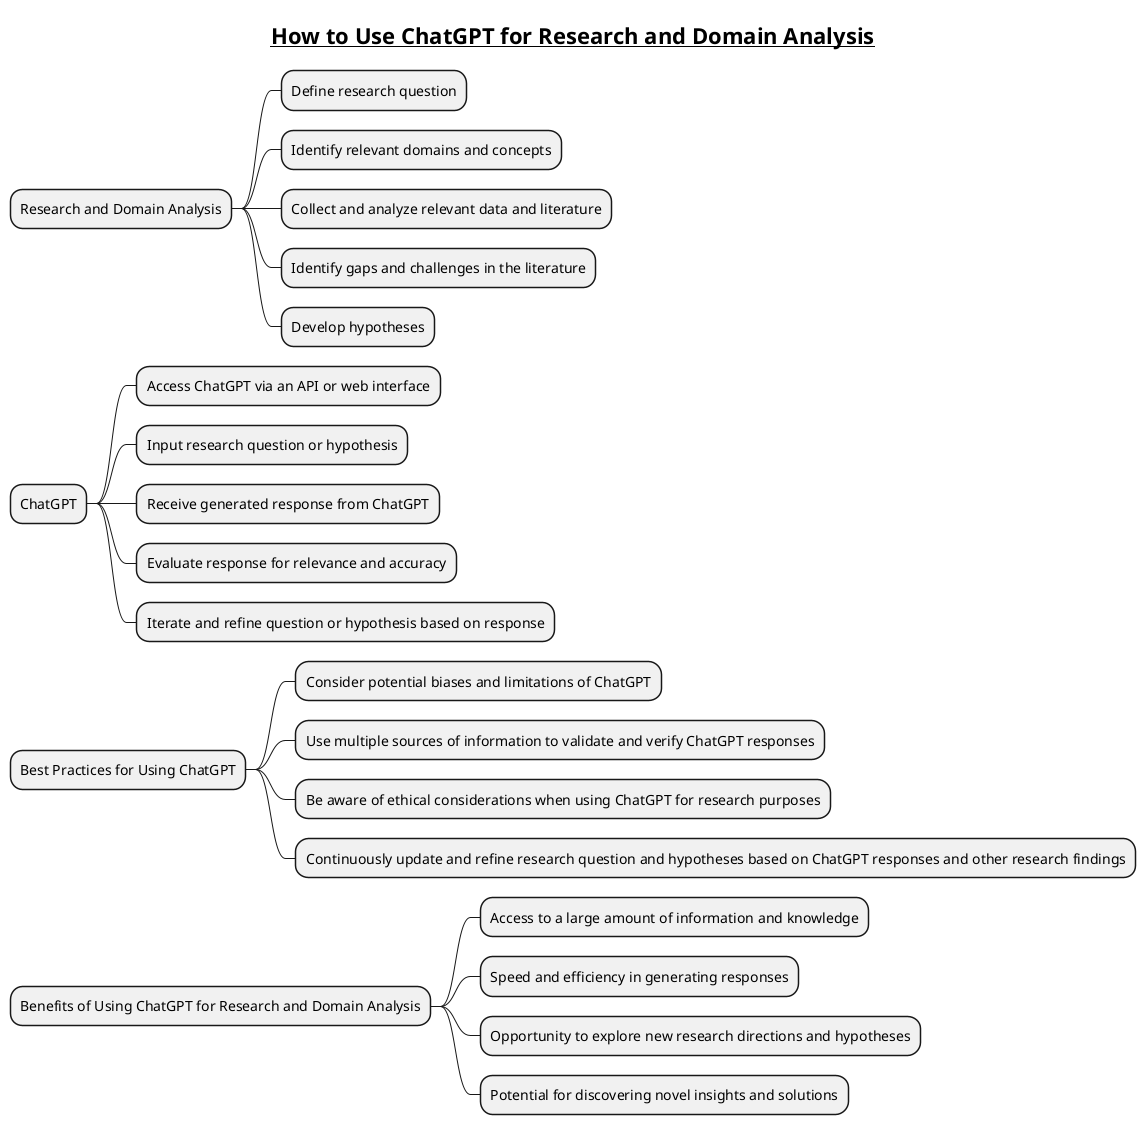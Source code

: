 @startmindmap
title =__How to Use ChatGPT for Research and Domain Analysis__

* Research and Domain Analysis
** Define research question
** Identify relevant domains and concepts
** Collect and analyze relevant data and literature
** Identify gaps and challenges in the literature
** Develop hypotheses

* ChatGPT
** Access ChatGPT via an API or web interface
** Input research question or hypothesis
** Receive generated response from ChatGPT
** Evaluate response for relevance and accuracy
** Iterate and refine question or hypothesis based on response

* Best Practices for Using ChatGPT
** Consider potential biases and limitations of ChatGPT
** Use multiple sources of information to validate and verify ChatGPT responses
** Be aware of ethical considerations when using ChatGPT for research purposes
** Continuously update and refine research question and hypotheses based on ChatGPT responses and other research findings

* Benefits of Using ChatGPT for Research and Domain Analysis
** Access to a large amount of information and knowledge
** Speed and efficiency in generating responses
** Opportunity to explore new research directions and hypotheses
** Potential for discovering novel insights and solutions

@endmindmap
